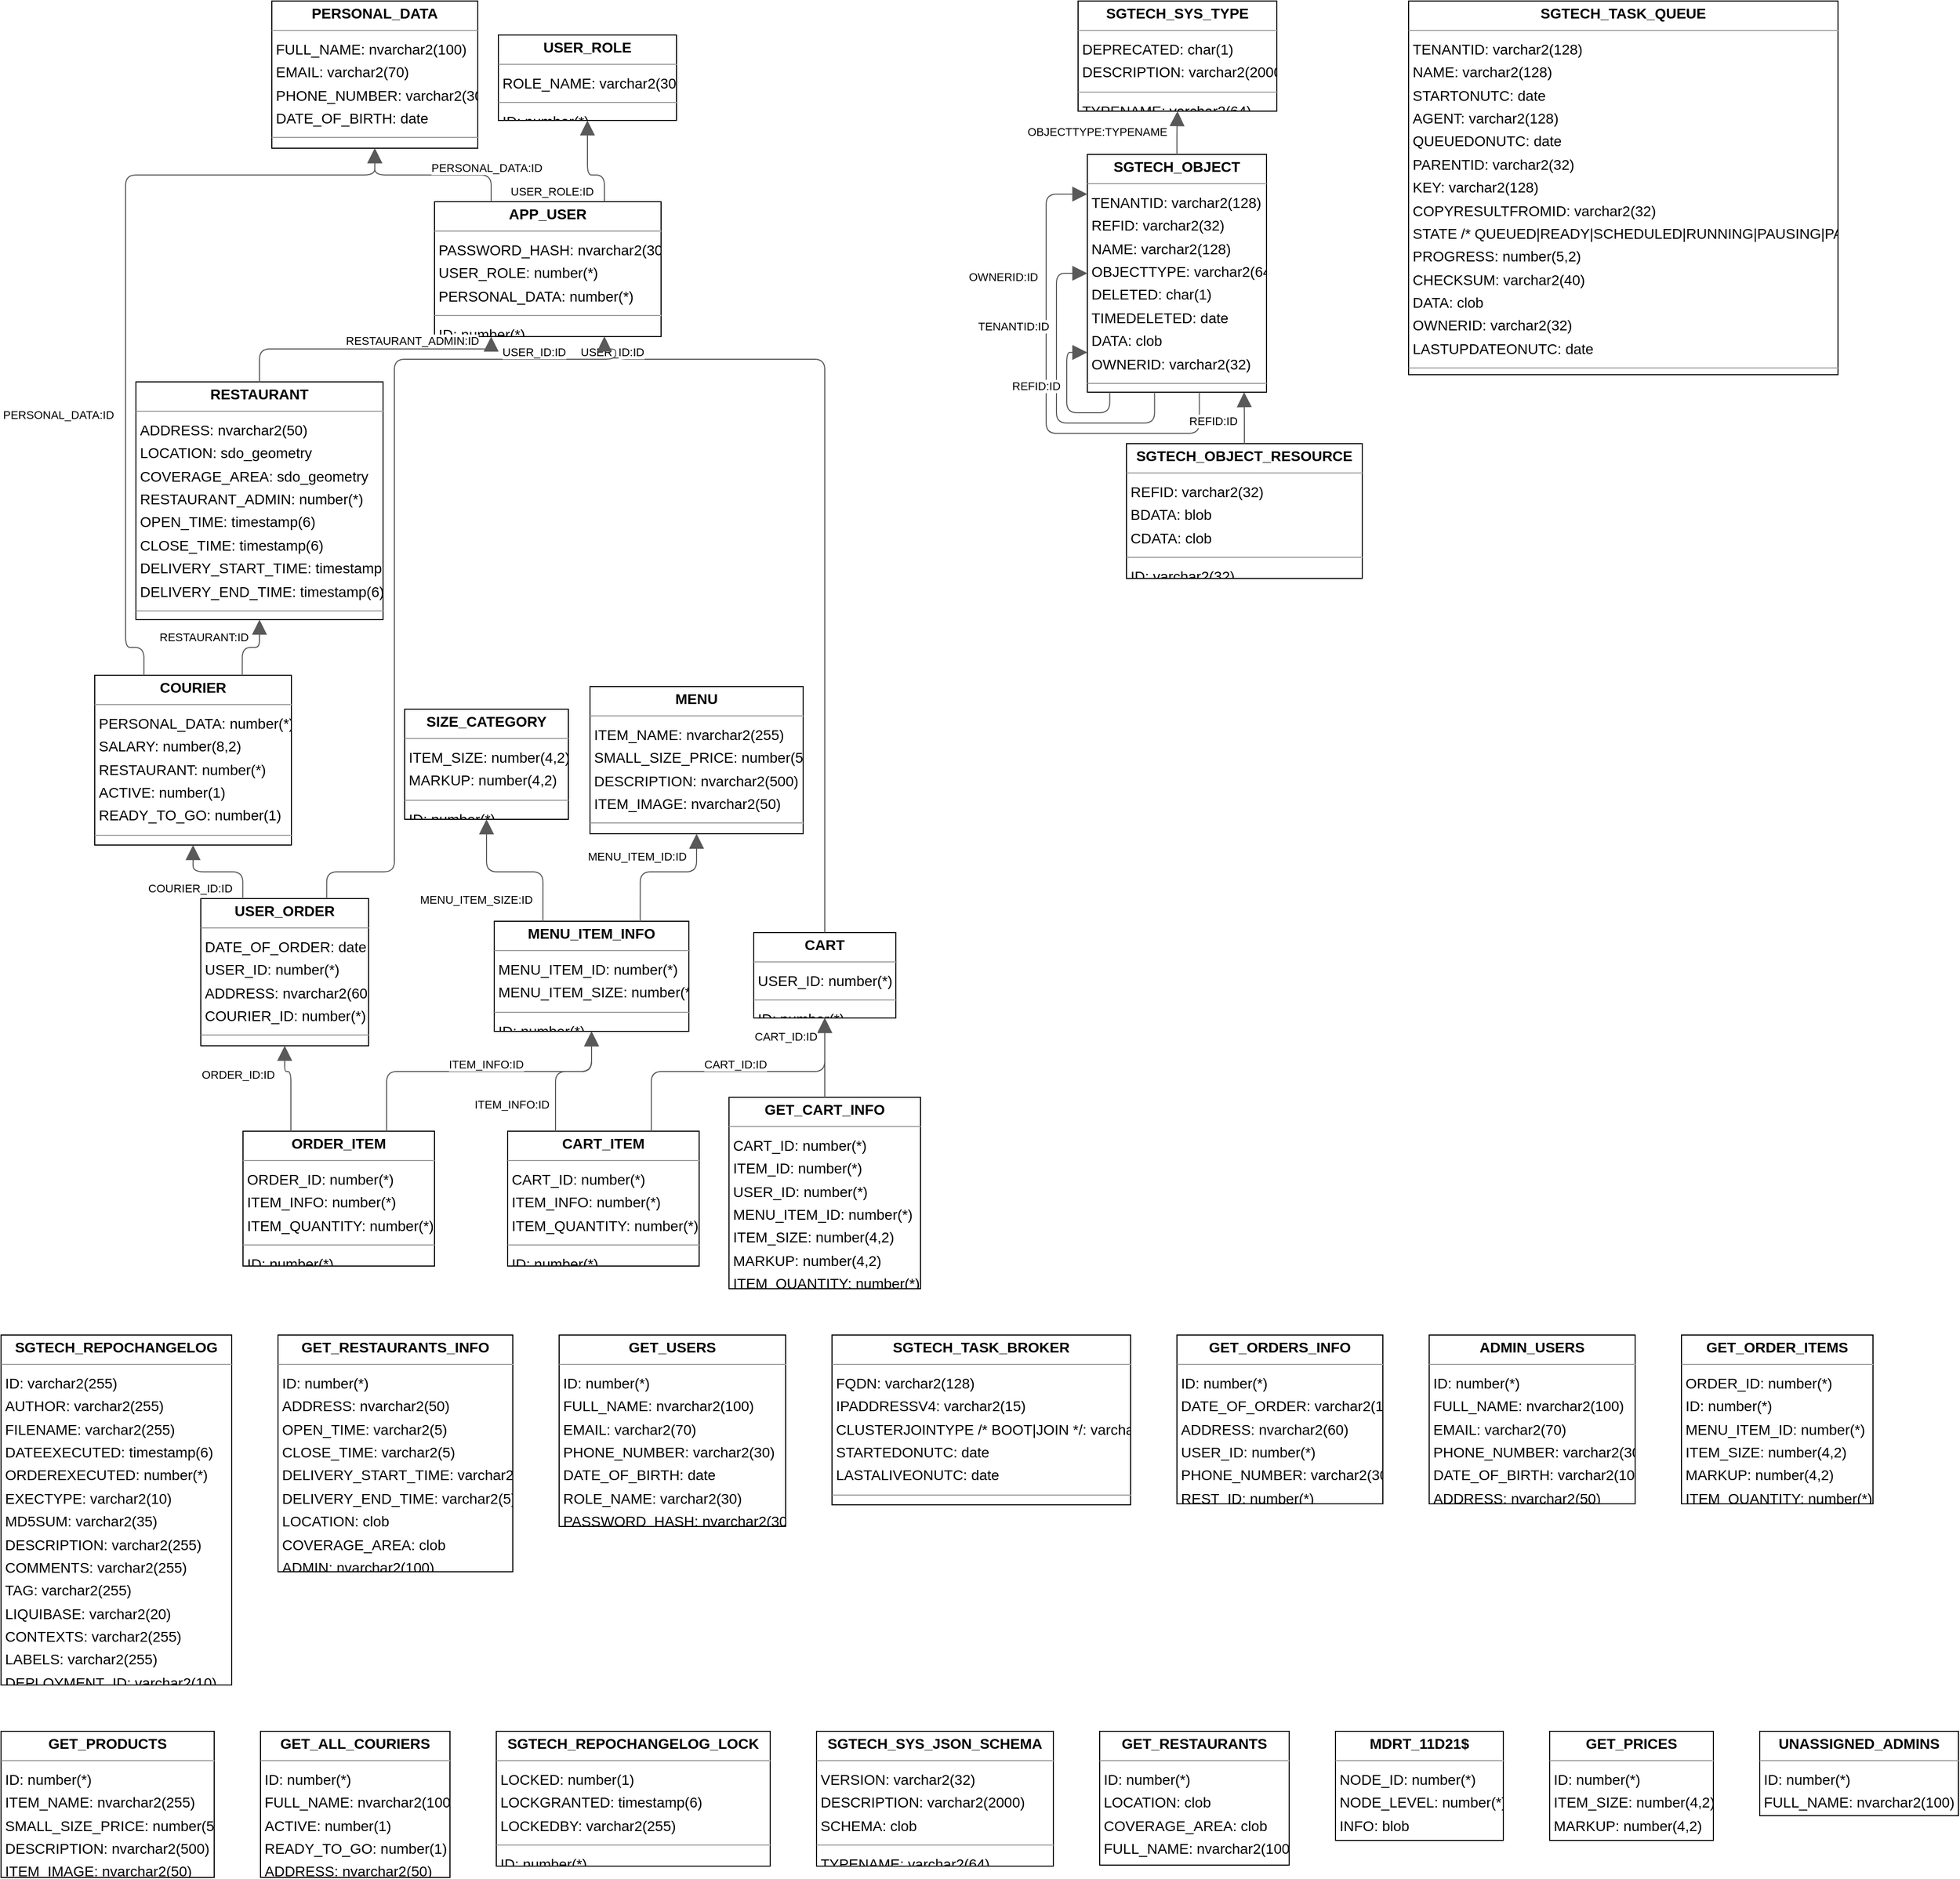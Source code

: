 <mxGraphModel dx="0" dy="0" grid="1" gridSize="10" guides="1" tooltips="1" connect="1" arrows="1" fold="1" page="0" pageScale="1" background="none" math="0" shadow="0">
  <root>
    <mxCell id="0" />
    <mxCell id="1" parent="0" />
    <mxCell id="node24" parent="1" vertex="1" value="&lt;p style=&quot;margin:0px;margin-top:4px;text-align:center;&quot;&gt;&lt;b&gt;ADMIN_USERS&lt;/b&gt;&lt;/p&gt;&lt;hr size=&quot;1&quot;/&gt;&lt;p style=&quot;margin:0 0 0 4px;line-height:1.6;&quot;&gt; ID: number(*)&lt;br/&gt; FULL_NAME: nvarchar2(100)&lt;br/&gt; EMAIL: varchar2(70)&lt;br/&gt; PHONE_NUMBER: varchar2(30)&lt;br/&gt; DATE_OF_BIRTH: varchar2(10)&lt;br/&gt; ADDRESS: nvarchar2(50)&lt;/p&gt;" style="verticalAlign=top;align=left;overflow=fill;fontSize=14;fontFamily=Helvetica;html=1;rounded=0;shadow=0;comic=0;labelBackgroundColor=none;strokeWidth=1;">
      <mxGeometry x="1178" y="1114" width="200" height="164" as="geometry" />
    </mxCell>
    <mxCell id="node17" parent="1" vertex="1" value="&lt;p style=&quot;margin:0px;margin-top:4px;text-align:center;&quot;&gt;&lt;b&gt;APP_USER&lt;/b&gt;&lt;/p&gt;&lt;hr size=&quot;1&quot;/&gt;&lt;p style=&quot;margin:0 0 0 4px;line-height:1.6;&quot;&gt; PASSWORD_HASH: nvarchar2(300)&lt;br/&gt; USER_ROLE: number(*)&lt;br/&gt; PERSONAL_DATA: number(*)&lt;/p&gt;&lt;hr size=&quot;1&quot;/&gt;&lt;p style=&quot;margin:0 0 0 4px;line-height:1.6;&quot;&gt; ID: number(*)&lt;/p&gt;" style="verticalAlign=top;align=left;overflow=fill;fontSize=14;fontFamily=Helvetica;html=1;rounded=0;shadow=0;comic=0;labelBackgroundColor=none;strokeWidth=1;">
      <mxGeometry x="212" y="13" width="220" height="131" as="geometry" />
    </mxCell>
    <mxCell id="node27" parent="1" vertex="1" value="&lt;p style=&quot;margin:0px;margin-top:4px;text-align:center;&quot;&gt;&lt;b&gt;CART&lt;/b&gt;&lt;/p&gt;&lt;hr size=&quot;1&quot;/&gt;&lt;p style=&quot;margin:0 0 0 4px;line-height:1.6;&quot;&gt; USER_ID: number(*)&lt;/p&gt;&lt;hr size=&quot;1&quot;/&gt;&lt;p style=&quot;margin:0 0 0 4px;line-height:1.6;&quot;&gt; ID: number(*)&lt;/p&gt;" style="verticalAlign=top;align=left;overflow=fill;fontSize=14;fontFamily=Helvetica;html=1;rounded=0;shadow=0;comic=0;labelBackgroundColor=none;strokeWidth=1;">
      <mxGeometry x="522" y="723" width="138" height="83" as="geometry" />
    </mxCell>
    <mxCell id="node20" parent="1" vertex="1" value="&lt;p style=&quot;margin:0px;margin-top:4px;text-align:center;&quot;&gt;&lt;b&gt;CART_ITEM&lt;/b&gt;&lt;/p&gt;&lt;hr size=&quot;1&quot;/&gt;&lt;p style=&quot;margin:0 0 0 4px;line-height:1.6;&quot;&gt; CART_ID: number(*)&lt;br/&gt; ITEM_INFO: number(*)&lt;br/&gt; ITEM_QUANTITY: number(*)&lt;/p&gt;&lt;hr size=&quot;1&quot;/&gt;&lt;p style=&quot;margin:0 0 0 4px;line-height:1.6;&quot;&gt; ID: number(*)&lt;/p&gt;" style="verticalAlign=top;align=left;overflow=fill;fontSize=14;fontFamily=Helvetica;html=1;rounded=0;shadow=0;comic=0;labelBackgroundColor=none;strokeWidth=1;">
      <mxGeometry x="283" y="916" width="186" height="131" as="geometry" />
    </mxCell>
    <mxCell id="node18" parent="1" vertex="1" value="&lt;p style=&quot;margin:0px;margin-top:4px;text-align:center;&quot;&gt;&lt;b&gt;COURIER&lt;/b&gt;&lt;/p&gt;&lt;hr size=&quot;1&quot;/&gt;&lt;p style=&quot;margin:0 0 0 4px;line-height:1.6;&quot;&gt; PERSONAL_DATA: number(*)&lt;br/&gt; SALARY: number(8,2)&lt;br/&gt; RESTAURANT: number(*)&lt;br/&gt; ACTIVE: number(1)&lt;br/&gt; READY_TO_GO: number(1)&lt;/p&gt;&lt;hr size=&quot;1&quot;/&gt;&lt;p style=&quot;margin:0 0 0 4px;line-height:1.6;&quot;&gt; ID: number(*)&lt;/p&gt;" style="verticalAlign=top;align=left;overflow=fill;fontSize=14;fontFamily=Helvetica;html=1;rounded=0;shadow=0;comic=0;labelBackgroundColor=none;strokeWidth=1;">
      <mxGeometry x="-118" y="473" width="191" height="165" as="geometry" />
    </mxCell>
    <mxCell id="node19" parent="1" vertex="1" value="&lt;p style=&quot;margin:0px;margin-top:4px;text-align:center;&quot;&gt;&lt;b&gt;GET_ALL_COURIERS&lt;/b&gt;&lt;/p&gt;&lt;hr size=&quot;1&quot;/&gt;&lt;p style=&quot;margin:0 0 0 4px;line-height:1.6;&quot;&gt; ID: number(*)&lt;br/&gt; FULL_NAME: nvarchar2(100)&lt;br/&gt; ACTIVE: number(1)&lt;br/&gt; READY_TO_GO: number(1)&lt;br/&gt; ADDRESS: nvarchar2(50)&lt;/p&gt;" style="verticalAlign=top;align=left;overflow=fill;fontSize=14;fontFamily=Helvetica;html=1;rounded=0;shadow=0;comic=0;labelBackgroundColor=none;strokeWidth=1;">
      <mxGeometry x="43" y="1499" width="184" height="142" as="geometry" />
    </mxCell>
    <mxCell id="node25" parent="1" vertex="1" value="&lt;p style=&quot;margin:0px;margin-top:4px;text-align:center;&quot;&gt;&lt;b&gt;GET_CART_INFO&lt;/b&gt;&lt;/p&gt;&lt;hr size=&quot;1&quot;/&gt;&lt;p style=&quot;margin:0 0 0 4px;line-height:1.6;&quot;&gt; CART_ID: number(*)&lt;br/&gt; ITEM_ID: number(*)&lt;br/&gt; USER_ID: number(*)&lt;br/&gt; MENU_ITEM_ID: number(*)&lt;br/&gt; ITEM_SIZE: number(4,2)&lt;br/&gt; MARKUP: number(4,2)&lt;br/&gt; ITEM_QUANTITY: number(*)&lt;/p&gt;" style="verticalAlign=top;align=left;overflow=fill;fontSize=14;fontFamily=Helvetica;html=1;rounded=0;shadow=0;comic=0;labelBackgroundColor=none;strokeWidth=1;">
      <mxGeometry x="498" y="883" width="186" height="186" as="geometry" />
    </mxCell>
    <mxCell id="node4" parent="1" vertex="1" value="&lt;p style=&quot;margin:0px;margin-top:4px;text-align:center;&quot;&gt;&lt;b&gt;GET_ORDERS_INFO&lt;/b&gt;&lt;/p&gt;&lt;hr size=&quot;1&quot;/&gt;&lt;p style=&quot;margin:0 0 0 4px;line-height:1.6;&quot;&gt; ID: number(*)&lt;br/&gt; DATE_OF_ORDER: varchar2(16)&lt;br/&gt; ADDRESS: nvarchar2(60)&lt;br/&gt; USER_ID: number(*)&lt;br/&gt; PHONE_NUMBER: varchar2(30)&lt;br/&gt; REST_ID: number(*)&lt;/p&gt;" style="verticalAlign=top;align=left;overflow=fill;fontSize=14;fontFamily=Helvetica;html=1;rounded=0;shadow=0;comic=0;labelBackgroundColor=none;strokeWidth=1;">
      <mxGeometry x="933" y="1114" width="200" height="164" as="geometry" />
    </mxCell>
    <mxCell id="node29" parent="1" vertex="1" value="&lt;p style=&quot;margin:0px;margin-top:4px;text-align:center;&quot;&gt;&lt;b&gt;GET_ORDER_ITEMS&lt;/b&gt;&lt;/p&gt;&lt;hr size=&quot;1&quot;/&gt;&lt;p style=&quot;margin:0 0 0 4px;line-height:1.6;&quot;&gt; ORDER_ID: number(*)&lt;br/&gt; ID: number(*)&lt;br/&gt; MENU_ITEM_ID: number(*)&lt;br/&gt; ITEM_SIZE: number(4,2)&lt;br/&gt; MARKUP: number(4,2)&lt;br/&gt; ITEM_QUANTITY: number(*)&lt;/p&gt;" style="verticalAlign=top;align=left;overflow=fill;fontSize=14;fontFamily=Helvetica;html=1;rounded=0;shadow=0;comic=0;labelBackgroundColor=none;strokeWidth=1;">
      <mxGeometry x="1423" y="1114" width="186" height="164" as="geometry" />
    </mxCell>
    <mxCell id="node3" parent="1" vertex="1" value="&lt;p style=&quot;margin:0px;margin-top:4px;text-align:center;&quot;&gt;&lt;b&gt;GET_PRICES&lt;/b&gt;&lt;/p&gt;&lt;hr size=&quot;1&quot;/&gt;&lt;p style=&quot;margin:0 0 0 4px;line-height:1.6;&quot;&gt; ID: number(*)&lt;br/&gt; ITEM_SIZE: number(4,2)&lt;br/&gt; MARKUP: number(4,2)&lt;/p&gt;" style="verticalAlign=top;align=left;overflow=fill;fontSize=14;fontFamily=Helvetica;html=1;rounded=0;shadow=0;comic=0;labelBackgroundColor=none;strokeWidth=1;">
      <mxGeometry x="1295" y="1499" width="159" height="106" as="geometry" />
    </mxCell>
    <mxCell id="node16" parent="1" vertex="1" value="&lt;p style=&quot;margin:0px;margin-top:4px;text-align:center;&quot;&gt;&lt;b&gt;GET_PRODUCTS&lt;/b&gt;&lt;/p&gt;&lt;hr size=&quot;1&quot;/&gt;&lt;p style=&quot;margin:0 0 0 4px;line-height:1.6;&quot;&gt; ID: number(*)&lt;br/&gt; ITEM_NAME: nvarchar2(255)&lt;br/&gt; SMALL_SIZE_PRICE: number(5,2)&lt;br/&gt; DESCRIPTION: nvarchar2(500)&lt;br/&gt; ITEM_IMAGE: nvarchar2(50)&lt;/p&gt;" style="verticalAlign=top;align=left;overflow=fill;fontSize=14;fontFamily=Helvetica;html=1;rounded=0;shadow=0;comic=0;labelBackgroundColor=none;strokeWidth=1;">
      <mxGeometry x="-209" y="1499" width="207" height="142" as="geometry" />
    </mxCell>
    <mxCell id="node21" parent="1" vertex="1" value="&lt;p style=&quot;margin:0px;margin-top:4px;text-align:center;&quot;&gt;&lt;b&gt;GET_RESTAURANTS&lt;/b&gt;&lt;/p&gt;&lt;hr size=&quot;1&quot;/&gt;&lt;p style=&quot;margin:0 0 0 4px;line-height:1.6;&quot;&gt; ID: number(*)&lt;br/&gt; LOCATION: clob&lt;br/&gt; COVERAGE_AREA: clob&lt;br/&gt; FULL_NAME: nvarchar2(100)&lt;/p&gt;" style="verticalAlign=top;align=left;overflow=fill;fontSize=14;fontFamily=Helvetica;html=1;rounded=0;shadow=0;comic=0;labelBackgroundColor=none;strokeWidth=1;">
      <mxGeometry x="858" y="1499" width="184" height="130" as="geometry" />
    </mxCell>
    <mxCell id="node28" parent="1" vertex="1" value="&lt;p style=&quot;margin:0px;margin-top:4px;text-align:center;&quot;&gt;&lt;b&gt;GET_RESTAURANTS_INFO&lt;/b&gt;&lt;/p&gt;&lt;hr size=&quot;1&quot;/&gt;&lt;p style=&quot;margin:0 0 0 4px;line-height:1.6;&quot;&gt; ID: number(*)&lt;br/&gt; ADDRESS: nvarchar2(50)&lt;br/&gt; OPEN_TIME: varchar2(5)&lt;br/&gt; CLOSE_TIME: varchar2(5)&lt;br/&gt; DELIVERY_START_TIME: varchar2(5)&lt;br/&gt; DELIVERY_END_TIME: varchar2(5)&lt;br/&gt; LOCATION: clob&lt;br/&gt; COVERAGE_AREA: clob&lt;br/&gt; ADMIN: nvarchar2(100)&lt;/p&gt;" style="verticalAlign=top;align=left;overflow=fill;fontSize=14;fontFamily=Helvetica;html=1;rounded=0;shadow=0;comic=0;labelBackgroundColor=none;strokeWidth=1;">
      <mxGeometry x="60" y="1114" width="228" height="230" as="geometry" />
    </mxCell>
    <mxCell id="node30" parent="1" vertex="1" value="&lt;p style=&quot;margin:0px;margin-top:4px;text-align:center;&quot;&gt;&lt;b&gt;GET_USERS&lt;/b&gt;&lt;/p&gt;&lt;hr size=&quot;1&quot;/&gt;&lt;p style=&quot;margin:0 0 0 4px;line-height:1.6;&quot;&gt; ID: number(*)&lt;br/&gt; FULL_NAME: nvarchar2(100)&lt;br/&gt; EMAIL: varchar2(70)&lt;br/&gt; PHONE_NUMBER: varchar2(30)&lt;br/&gt; DATE_OF_BIRTH: date&lt;br/&gt; ROLE_NAME: varchar2(30)&lt;br/&gt; PASSWORD_HASH: nvarchar2(300)&lt;/p&gt;" style="verticalAlign=top;align=left;overflow=fill;fontSize=14;fontFamily=Helvetica;html=1;rounded=0;shadow=0;comic=0;labelBackgroundColor=none;strokeWidth=1;">
      <mxGeometry x="333" y="1114" width="220" height="186" as="geometry" />
    </mxCell>
    <mxCell id="node15" parent="1" vertex="1" value="&lt;p style=&quot;margin:0px;margin-top:4px;text-align:center;&quot;&gt;&lt;b&gt;MDRT_11D21$&lt;/b&gt;&lt;/p&gt;&lt;hr size=&quot;1&quot;/&gt;&lt;p style=&quot;margin:0 0 0 4px;line-height:1.6;&quot;&gt; NODE_ID: number(*)&lt;br/&gt; NODE_LEVEL: number(*)&lt;br/&gt; INFO: blob&lt;/p&gt;" style="verticalAlign=top;align=left;overflow=fill;fontSize=14;fontFamily=Helvetica;html=1;rounded=0;shadow=0;comic=0;labelBackgroundColor=none;strokeWidth=1;">
      <mxGeometry x="1087" y="1499" width="163" height="106" as="geometry" />
    </mxCell>
    <mxCell id="node26" parent="1" vertex="1" value="&lt;p style=&quot;margin:0px;margin-top:4px;text-align:center;&quot;&gt;&lt;b&gt;MENU&lt;/b&gt;&lt;/p&gt;&lt;hr size=&quot;1&quot;/&gt;&lt;p style=&quot;margin:0 0 0 4px;line-height:1.6;&quot;&gt; ITEM_NAME: nvarchar2(255)&lt;br/&gt; SMALL_SIZE_PRICE: number(5,2)&lt;br/&gt; DESCRIPTION: nvarchar2(500)&lt;br/&gt; ITEM_IMAGE: nvarchar2(50)&lt;/p&gt;&lt;hr size=&quot;1&quot;/&gt;&lt;p style=&quot;margin:0 0 0 4px;line-height:1.6;&quot;&gt; ID: number(*)&lt;/p&gt;" style="verticalAlign=top;align=left;overflow=fill;fontSize=14;fontFamily=Helvetica;html=1;rounded=0;shadow=0;comic=0;labelBackgroundColor=none;strokeWidth=1;">
      <mxGeometry x="363" y="484" width="207" height="143" as="geometry" />
    </mxCell>
    <mxCell id="node23" parent="1" vertex="1" value="&lt;p style=&quot;margin:0px;margin-top:4px;text-align:center;&quot;&gt;&lt;b&gt;MENU_ITEM_INFO&lt;/b&gt;&lt;/p&gt;&lt;hr size=&quot;1&quot;/&gt;&lt;p style=&quot;margin:0 0 0 4px;line-height:1.6;&quot;&gt; MENU_ITEM_ID: number(*)&lt;br/&gt; MENU_ITEM_SIZE: number(*)&lt;/p&gt;&lt;hr size=&quot;1&quot;/&gt;&lt;p style=&quot;margin:0 0 0 4px;line-height:1.6;&quot;&gt; ID: number(*)&lt;/p&gt;" style="verticalAlign=top;align=left;overflow=fill;fontSize=14;fontFamily=Helvetica;html=1;rounded=0;shadow=0;comic=0;labelBackgroundColor=none;strokeWidth=1;">
      <mxGeometry x="270" y="712" width="189" height="107" as="geometry" />
    </mxCell>
    <mxCell id="node10" parent="1" vertex="1" value="&lt;p style=&quot;margin:0px;margin-top:4px;text-align:center;&quot;&gt;&lt;b&gt;ORDER_ITEM&lt;/b&gt;&lt;/p&gt;&lt;hr size=&quot;1&quot;/&gt;&lt;p style=&quot;margin:0 0 0 4px;line-height:1.6;&quot;&gt; ORDER_ID: number(*)&lt;br/&gt; ITEM_INFO: number(*)&lt;br/&gt; ITEM_QUANTITY: number(*)&lt;/p&gt;&lt;hr size=&quot;1&quot;/&gt;&lt;p style=&quot;margin:0 0 0 4px;line-height:1.6;&quot;&gt; ID: number(*)&lt;/p&gt;" style="verticalAlign=top;align=left;overflow=fill;fontSize=14;fontFamily=Helvetica;html=1;rounded=0;shadow=0;comic=0;labelBackgroundColor=none;strokeWidth=1;">
      <mxGeometry x="26" y="916" width="186" height="131" as="geometry" />
    </mxCell>
    <mxCell id="node2" parent="1" vertex="1" value="&lt;p style=&quot;margin:0px;margin-top:4px;text-align:center;&quot;&gt;&lt;b&gt;PERSONAL_DATA&lt;/b&gt;&lt;/p&gt;&lt;hr size=&quot;1&quot;/&gt;&lt;p style=&quot;margin:0 0 0 4px;line-height:1.6;&quot;&gt; FULL_NAME: nvarchar2(100)&lt;br/&gt; EMAIL: varchar2(70)&lt;br/&gt; PHONE_NUMBER: varchar2(30)&lt;br/&gt; DATE_OF_BIRTH: date&lt;/p&gt;&lt;hr size=&quot;1&quot;/&gt;&lt;p style=&quot;margin:0 0 0 4px;line-height:1.6;&quot;&gt; ID: number(*)&lt;/p&gt;" style="verticalAlign=top;align=left;overflow=fill;fontSize=14;fontFamily=Helvetica;html=1;rounded=0;shadow=0;comic=0;labelBackgroundColor=none;strokeWidth=1;">
      <mxGeometry x="54" y="-182" width="200" height="143" as="geometry" />
    </mxCell>
    <mxCell id="node9" parent="1" vertex="1" value="&lt;p style=&quot;margin:0px;margin-top:4px;text-align:center;&quot;&gt;&lt;b&gt;RESTAURANT&lt;/b&gt;&lt;/p&gt;&lt;hr size=&quot;1&quot;/&gt;&lt;p style=&quot;margin:0 0 0 4px;line-height:1.6;&quot;&gt; ADDRESS: nvarchar2(50)&lt;br/&gt; LOCATION: sdo_geometry&lt;br/&gt; COVERAGE_AREA: sdo_geometry&lt;br/&gt; RESTAURANT_ADMIN: number(*)&lt;br/&gt; OPEN_TIME: timestamp(6)&lt;br/&gt; CLOSE_TIME: timestamp(6)&lt;br/&gt; DELIVERY_START_TIME: timestamp(6)&lt;br/&gt; DELIVERY_END_TIME: timestamp(6)&lt;/p&gt;&lt;hr size=&quot;1&quot;/&gt;&lt;p style=&quot;margin:0 0 0 4px;line-height:1.6;&quot;&gt; ID: number(*)&lt;/p&gt;" style="verticalAlign=top;align=left;overflow=fill;fontSize=14;fontFamily=Helvetica;html=1;rounded=0;shadow=0;comic=0;labelBackgroundColor=none;strokeWidth=1;">
      <mxGeometry x="-78" y="188" width="240" height="231" as="geometry" />
    </mxCell>
    <mxCell id="node12" parent="1" vertex="1" value="&lt;p style=&quot;margin:0px;margin-top:4px;text-align:center;&quot;&gt;&lt;b&gt;SGTECH_OBJECT&lt;/b&gt;&lt;/p&gt;&lt;hr size=&quot;1&quot;/&gt;&lt;p style=&quot;margin:0 0 0 4px;line-height:1.6;&quot;&gt; TENANTID: varchar2(128)&lt;br/&gt; REFID: varchar2(32)&lt;br/&gt; NAME: varchar2(128)&lt;br/&gt; OBJECTTYPE: varchar2(64)&lt;br/&gt; DELETED: char(1)&lt;br/&gt; TIMEDELETED: date&lt;br/&gt; DATA: clob&lt;br/&gt; OWNERID: varchar2(32)&lt;/p&gt;&lt;hr size=&quot;1&quot;/&gt;&lt;p style=&quot;margin:0 0 0 4px;line-height:1.6;&quot;&gt; ID: varchar2(32)&lt;/p&gt;" style="verticalAlign=top;align=left;overflow=fill;fontSize=14;fontFamily=Helvetica;html=1;rounded=0;shadow=0;comic=0;labelBackgroundColor=none;strokeWidth=1;">
      <mxGeometry x="846" y="-33" width="174" height="231" as="geometry" />
    </mxCell>
    <mxCell id="node13" parent="1" vertex="1" value="&lt;p style=&quot;margin:0px;margin-top:4px;text-align:center;&quot;&gt;&lt;b&gt;SGTECH_OBJECT_RESOURCE&lt;/b&gt;&lt;/p&gt;&lt;hr size=&quot;1&quot;/&gt;&lt;p style=&quot;margin:0 0 0 4px;line-height:1.6;&quot;&gt; REFID: varchar2(32)&lt;br/&gt; BDATA: blob&lt;br/&gt; CDATA: clob&lt;/p&gt;&lt;hr size=&quot;1&quot;/&gt;&lt;p style=&quot;margin:0 0 0 4px;line-height:1.6;&quot;&gt; ID: varchar2(32)&lt;/p&gt;" style="verticalAlign=top;align=left;overflow=fill;fontSize=14;fontFamily=Helvetica;html=1;rounded=0;shadow=0;comic=0;labelBackgroundColor=none;strokeWidth=1;">
      <mxGeometry x="884" y="248" width="229" height="131" as="geometry" />
    </mxCell>
    <mxCell id="node1" parent="1" vertex="1" value="&lt;p style=&quot;margin:0px;margin-top:4px;text-align:center;&quot;&gt;&lt;b&gt;SGTECH_REPOCHANGELOG&lt;/b&gt;&lt;/p&gt;&lt;hr size=&quot;1&quot;/&gt;&lt;p style=&quot;margin:0 0 0 4px;line-height:1.6;&quot;&gt; ID: varchar2(255)&lt;br/&gt; AUTHOR: varchar2(255)&lt;br/&gt; FILENAME: varchar2(255)&lt;br/&gt; DATEEXECUTED: timestamp(6)&lt;br/&gt; ORDEREXECUTED: number(*)&lt;br/&gt; EXECTYPE: varchar2(10)&lt;br/&gt; MD5SUM: varchar2(35)&lt;br/&gt; DESCRIPTION: varchar2(255)&lt;br/&gt; COMMENTS: varchar2(255)&lt;br/&gt; TAG: varchar2(255)&lt;br/&gt; LIQUIBASE: varchar2(20)&lt;br/&gt; CONTEXTS: varchar2(255)&lt;br/&gt; LABELS: varchar2(255)&lt;br/&gt; DEPLOYMENT_ID: varchar2(10)&lt;/p&gt;" style="verticalAlign=top;align=left;overflow=fill;fontSize=14;fontFamily=Helvetica;html=1;rounded=0;shadow=0;comic=0;labelBackgroundColor=none;strokeWidth=1;">
      <mxGeometry x="-209" y="1114" width="224" height="340" as="geometry" />
    </mxCell>
    <mxCell id="node7" parent="1" vertex="1" value="&lt;p style=&quot;margin:0px;margin-top:4px;text-align:center;&quot;&gt;&lt;b&gt;SGTECH_REPOCHANGELOG_LOCK&lt;/b&gt;&lt;/p&gt;&lt;hr size=&quot;1&quot;/&gt;&lt;p style=&quot;margin:0 0 0 4px;line-height:1.6;&quot;&gt; LOCKED: number(1)&lt;br/&gt; LOCKGRANTED: timestamp(6)&lt;br/&gt; LOCKEDBY: varchar2(255)&lt;/p&gt;&lt;hr size=&quot;1&quot;/&gt;&lt;p style=&quot;margin:0 0 0 4px;line-height:1.6;&quot;&gt; ID: number(*)&lt;/p&gt;" style="verticalAlign=top;align=left;overflow=fill;fontSize=14;fontFamily=Helvetica;html=1;rounded=0;shadow=0;comic=0;labelBackgroundColor=none;strokeWidth=1;">
      <mxGeometry x="272" y="1499" width="266" height="131" as="geometry" />
    </mxCell>
    <mxCell id="node0" parent="1" vertex="1" value="&lt;p style=&quot;margin:0px;margin-top:4px;text-align:center;&quot;&gt;&lt;b&gt;SGTECH_SYS_JSON_SCHEMA&lt;/b&gt;&lt;/p&gt;&lt;hr size=&quot;1&quot;/&gt;&lt;p style=&quot;margin:0 0 0 4px;line-height:1.6;&quot;&gt; VERSION: varchar2(32)&lt;br/&gt; DESCRIPTION: varchar2(2000)&lt;br/&gt; SCHEMA: clob&lt;/p&gt;&lt;hr size=&quot;1&quot;/&gt;&lt;p style=&quot;margin:0 0 0 4px;line-height:1.6;&quot;&gt; TYPENAME: varchar2(64)&lt;/p&gt;" style="verticalAlign=top;align=left;overflow=fill;fontSize=14;fontFamily=Helvetica;html=1;rounded=0;shadow=0;comic=0;labelBackgroundColor=none;strokeWidth=1;">
      <mxGeometry x="583" y="1499" width="230" height="131" as="geometry" />
    </mxCell>
    <mxCell id="node5" parent="1" vertex="1" value="&lt;p style=&quot;margin:0px;margin-top:4px;text-align:center;&quot;&gt;&lt;b&gt;SGTECH_SYS_TYPE&lt;/b&gt;&lt;/p&gt;&lt;hr size=&quot;1&quot;/&gt;&lt;p style=&quot;margin:0 0 0 4px;line-height:1.6;&quot;&gt; DEPRECATED: char(1)&lt;br/&gt; DESCRIPTION: varchar2(2000)&lt;/p&gt;&lt;hr size=&quot;1&quot;/&gt;&lt;p style=&quot;margin:0 0 0 4px;line-height:1.6;&quot;&gt; TYPENAME: varchar2(64)&lt;/p&gt;" style="verticalAlign=top;align=left;overflow=fill;fontSize=14;fontFamily=Helvetica;html=1;rounded=0;shadow=0;comic=0;labelBackgroundColor=none;strokeWidth=1;">
      <mxGeometry x="837" y="-182" width="193" height="107" as="geometry" />
    </mxCell>
    <mxCell id="node22" parent="1" vertex="1" value="&lt;p style=&quot;margin:0px;margin-top:4px;text-align:center;&quot;&gt;&lt;b&gt;SGTECH_TASK_BROKER&lt;/b&gt;&lt;/p&gt;&lt;hr size=&quot;1&quot;/&gt;&lt;p style=&quot;margin:0 0 0 4px;line-height:1.6;&quot;&gt; FQDN: varchar2(128)&lt;br/&gt; IPADDRESSV4: varchar2(15)&lt;br/&gt; CLUSTERJOINTYPE  /* BOOT|JOIN */: varchar2(20)&lt;br/&gt; STARTEDONUTC: date&lt;br/&gt; LASTALIVEONUTC: date&lt;/p&gt;&lt;hr size=&quot;1&quot;/&gt;&lt;p style=&quot;margin:0 0 0 4px;line-height:1.6;&quot;&gt; ID: varchar2(128)&lt;/p&gt;" style="verticalAlign=top;align=left;overflow=fill;fontSize=14;fontFamily=Helvetica;html=1;rounded=0;shadow=0;comic=0;labelBackgroundColor=none;strokeWidth=1;">
      <mxGeometry x="598" y="1114" width="290" height="165" as="geometry" />
    </mxCell>
    <mxCell id="node6" parent="1" vertex="1" value="&lt;p style=&quot;margin:0px;margin-top:4px;text-align:center;&quot;&gt;&lt;b&gt;SGTECH_TASK_QUEUE&lt;/b&gt;&lt;/p&gt;&lt;hr size=&quot;1&quot;/&gt;&lt;p style=&quot;margin:0 0 0 4px;line-height:1.6;&quot;&gt; TENANTID: varchar2(128)&lt;br/&gt; NAME: varchar2(128)&lt;br/&gt; STARTONUTC: date&lt;br/&gt; AGENT: varchar2(128)&lt;br/&gt; QUEUEDONUTC: date&lt;br/&gt; PARENTID: varchar2(32)&lt;br/&gt; KEY: varchar2(128)&lt;br/&gt; COPYRESULTFROMID: varchar2(32)&lt;br/&gt; STATE  /* QUEUED|READY|SCHEDULED|RUNNING|PAUSING|PAUSED|ABORTING|ABORTE... */: varchar2(32)&lt;br/&gt; PROGRESS: number(5,2)&lt;br/&gt; CHECKSUM: varchar2(40)&lt;br/&gt; DATA: clob&lt;br/&gt; OWNERID: varchar2(32)&lt;br/&gt; LASTUPDATEONUTC: date&lt;/p&gt;&lt;hr size=&quot;1&quot;/&gt;&lt;p style=&quot;margin:0 0 0 4px;line-height:1.6;&quot;&gt; ID: varchar2(32)&lt;/p&gt;" style="verticalAlign=top;align=left;overflow=fill;fontSize=14;fontFamily=Helvetica;html=1;rounded=0;shadow=0;comic=0;labelBackgroundColor=none;strokeWidth=1;">
      <mxGeometry x="1158" y="-182" width="417" height="363" as="geometry" />
    </mxCell>
    <mxCell id="node31" parent="1" vertex="1" value="&lt;p style=&quot;margin:0px;margin-top:4px;text-align:center;&quot;&gt;&lt;b&gt;SIZE_CATEGORY&lt;/b&gt;&lt;/p&gt;&lt;hr size=&quot;1&quot;/&gt;&lt;p style=&quot;margin:0 0 0 4px;line-height:1.6;&quot;&gt; ITEM_SIZE: number(4,2)&lt;br/&gt; MARKUP: number(4,2)&lt;/p&gt;&lt;hr size=&quot;1&quot;/&gt;&lt;p style=&quot;margin:0 0 0 4px;line-height:1.6;&quot;&gt; ID: number(*)&lt;/p&gt;" style="verticalAlign=top;align=left;overflow=fill;fontSize=14;fontFamily=Helvetica;html=1;rounded=0;shadow=0;comic=0;labelBackgroundColor=none;strokeWidth=1;">
      <mxGeometry x="183" y="506" width="159" height="107" as="geometry" />
    </mxCell>
    <mxCell id="node11" parent="1" vertex="1" value="&lt;p style=&quot;margin:0px;margin-top:4px;text-align:center;&quot;&gt;&lt;b&gt;UNASSIGNED_ADMINS&lt;/b&gt;&lt;/p&gt;&lt;hr size=&quot;1&quot;/&gt;&lt;p style=&quot;margin:0 0 0 4px;line-height:1.6;&quot;&gt; ID: number(*)&lt;br/&gt; FULL_NAME: nvarchar2(100)&lt;/p&gt;" style="verticalAlign=top;align=left;overflow=fill;fontSize=14;fontFamily=Helvetica;html=1;rounded=0;shadow=0;comic=0;labelBackgroundColor=none;strokeWidth=1;">
      <mxGeometry x="1499" y="1499" width="193" height="82" as="geometry" />
    </mxCell>
    <mxCell id="node14" parent="1" vertex="1" value="&lt;p style=&quot;margin:0px;margin-top:4px;text-align:center;&quot;&gt;&lt;b&gt;USER_ORDER&lt;/b&gt;&lt;/p&gt;&lt;hr size=&quot;1&quot;/&gt;&lt;p style=&quot;margin:0 0 0 4px;line-height:1.6;&quot;&gt; DATE_OF_ORDER: date&lt;br/&gt; USER_ID: number(*)&lt;br/&gt; ADDRESS: nvarchar2(60)&lt;br/&gt; COURIER_ID: number(*)&lt;/p&gt;&lt;hr size=&quot;1&quot;/&gt;&lt;p style=&quot;margin:0 0 0 4px;line-height:1.6;&quot;&gt; ID: number(*)&lt;/p&gt;" style="verticalAlign=top;align=left;overflow=fill;fontSize=14;fontFamily=Helvetica;html=1;rounded=0;shadow=0;comic=0;labelBackgroundColor=none;strokeWidth=1;">
      <mxGeometry x="-15" y="690" width="163" height="143" as="geometry" />
    </mxCell>
    <mxCell id="node8" parent="1" vertex="1" value="&lt;p style=&quot;margin:0px;margin-top:4px;text-align:center;&quot;&gt;&lt;b&gt;USER_ROLE&lt;/b&gt;&lt;/p&gt;&lt;hr size=&quot;1&quot;/&gt;&lt;p style=&quot;margin:0 0 0 4px;line-height:1.6;&quot;&gt; ROLE_NAME: varchar2(30)&lt;/p&gt;&lt;hr size=&quot;1&quot;/&gt;&lt;p style=&quot;margin:0 0 0 4px;line-height:1.6;&quot;&gt; ID: number(*)&lt;/p&gt;" style="verticalAlign=top;align=left;overflow=fill;fontSize=14;fontFamily=Helvetica;html=1;rounded=0;shadow=0;comic=0;labelBackgroundColor=none;strokeWidth=1;">
      <mxGeometry x="274" y="-149" width="173" height="83" as="geometry" />
    </mxCell>
    <mxCell id="edge0" edge="1" value="" parent="1" source="node17" target="node2" style="html=1;rounded=1;edgeStyle=orthogonalEdgeStyle;dashed=0;startArrow=none;endArrow=block;endSize=12;strokeColor=#595959;exitX=0.250;exitY=0.000;exitDx=0;exitDy=0;entryX=0.500;entryY=1.000;entryDx=0;entryDy=0;">
      <mxGeometry width="50" height="50" relative="1" as="geometry">
        <Array as="points">
          <mxPoint x="267" y="-13" />
          <mxPoint x="154" y="-13" />
        </Array>
      </mxGeometry>
    </mxCell>
    <mxCell id="label2" parent="edge0" vertex="1" connectable="0" value="PERSONAL_DATA:ID" style="edgeLabel;resizable=0;html=1;align=left;verticalAlign=top;strokeColor=default;">
      <mxGeometry x="207" y="-33" as="geometry" />
    </mxCell>
    <mxCell id="edge11" edge="1" value="" parent="1" source="node17" target="node8" style="html=1;rounded=1;edgeStyle=orthogonalEdgeStyle;dashed=0;startArrow=none;endArrow=block;endSize=12;strokeColor=#595959;exitX=0.750;exitY=0.000;exitDx=0;exitDy=0;entryX=0.500;entryY=1.000;entryDx=0;entryDy=0;">
      <mxGeometry width="50" height="50" relative="1" as="geometry">
        <Array as="points">
          <mxPoint x="377" y="-13" />
          <mxPoint x="360" y="-13" />
        </Array>
      </mxGeometry>
    </mxCell>
    <mxCell id="label68" parent="edge11" vertex="1" connectable="0" value="USER_ROLE:ID" style="edgeLabel;resizable=0;html=1;align=left;verticalAlign=top;strokeColor=default;">
      <mxGeometry x="284" y="-10" as="geometry" />
    </mxCell>
    <mxCell id="edge14" edge="1" value="" parent="1" source="node27" target="node17" style="html=1;rounded=1;edgeStyle=orthogonalEdgeStyle;dashed=0;startArrow=none;endArrow=block;endSize=12;strokeColor=#595959;exitX=0.500;exitY=0.000;exitDx=0;exitDy=0;entryX=0.750;entryY=1.000;entryDx=0;entryDy=0;">
      <mxGeometry width="50" height="50" relative="1" as="geometry">
        <Array as="points">
          <mxPoint x="591" y="166" />
          <mxPoint x="388" y="166" />
          <mxPoint x="388" y="156" />
          <mxPoint x="377" y="156" />
        </Array>
      </mxGeometry>
    </mxCell>
    <mxCell id="label86" parent="edge14" vertex="1" connectable="0" value="USER_ID:ID" style="edgeLabel;resizable=0;html=1;align=left;verticalAlign=top;strokeColor=default;">
      <mxGeometry x="352" y="146" as="geometry" />
    </mxCell>
    <mxCell id="edge15" edge="1" value="" parent="1" source="node20" target="node27" style="html=1;rounded=1;edgeStyle=orthogonalEdgeStyle;dashed=0;startArrow=none;endArrow=block;endSize=12;strokeColor=#595959;exitX=0.750;exitY=0.000;exitDx=0;exitDy=0;entryX=0.500;entryY=1.000;entryDx=0;entryDy=0;">
      <mxGeometry width="50" height="50" relative="1" as="geometry">
        <Array as="points">
          <mxPoint x="423" y="858" />
          <mxPoint x="591" y="858" />
        </Array>
      </mxGeometry>
    </mxCell>
    <mxCell id="label92" parent="edge15" vertex="1" connectable="0" value="CART_ID:ID" style="edgeLabel;resizable=0;html=1;align=left;verticalAlign=top;strokeColor=default;">
      <mxGeometry x="472" y="838" as="geometry" />
    </mxCell>
    <mxCell id="edge19" edge="1" value="" parent="1" source="node20" target="node23" style="html=1;rounded=1;edgeStyle=orthogonalEdgeStyle;dashed=0;startArrow=none;endArrow=block;endSize=12;strokeColor=#595959;exitX=0.250;exitY=0.000;exitDx=0;exitDy=0;entryX=0.500;entryY=1.000;entryDx=0;entryDy=0;">
      <mxGeometry width="50" height="50" relative="1" as="geometry">
        <Array as="points">
          <mxPoint x="330" y="858" />
          <mxPoint x="365" y="858" />
        </Array>
      </mxGeometry>
    </mxCell>
    <mxCell id="label116" parent="edge19" vertex="1" connectable="0" value="ITEM_INFO:ID" style="edgeLabel;resizable=0;html=1;align=left;verticalAlign=top;strokeColor=default;">
      <mxGeometry x="249" y="877" as="geometry" />
    </mxCell>
    <mxCell id="edge6" edge="1" value="" parent="1" source="node18" target="node2" style="html=1;rounded=1;edgeStyle=orthogonalEdgeStyle;dashed=0;startArrow=none;endArrow=block;endSize=12;strokeColor=#595959;exitX=0.250;exitY=0.000;exitDx=0;exitDy=0;entryX=0.500;entryY=1.000;entryDx=0;entryDy=0;">
      <mxGeometry width="50" height="50" relative="1" as="geometry">
        <Array as="points">
          <mxPoint x="-71" y="446" />
          <mxPoint x="-88" y="446" />
          <mxPoint x="-88" y="-13" />
          <mxPoint x="154" y="-13" />
        </Array>
      </mxGeometry>
    </mxCell>
    <mxCell id="label38" parent="edge6" vertex="1" connectable="0" value="PERSONAL_DATA:ID" style="edgeLabel;resizable=0;html=1;align=left;verticalAlign=top;strokeColor=default;">
      <mxGeometry x="-209" y="207" as="geometry" />
    </mxCell>
    <mxCell id="edge5" edge="1" value="" parent="1" source="node18" target="node9" style="html=1;rounded=1;edgeStyle=orthogonalEdgeStyle;dashed=0;startArrow=none;endArrow=block;endSize=12;strokeColor=#595959;exitX=0.750;exitY=0.000;exitDx=0;exitDy=0;entryX=0.500;entryY=1.000;entryDx=0;entryDy=0;">
      <mxGeometry width="50" height="50" relative="1" as="geometry">
        <Array as="points">
          <mxPoint x="25" y="446" />
          <mxPoint x="42" y="446" />
        </Array>
      </mxGeometry>
    </mxCell>
    <mxCell id="label32" parent="edge5" vertex="1" connectable="0" value="RESTAURANT:ID" style="edgeLabel;resizable=0;html=1;align=left;verticalAlign=top;strokeColor=default;">
      <mxGeometry x="-57" y="423" as="geometry" />
    </mxCell>
    <mxCell id="edge2" edge="1" value="" parent="1" source="node25" target="node27" style="html=1;rounded=1;edgeStyle=orthogonalEdgeStyle;dashed=0;startArrow=none;endArrow=block;endSize=12;strokeColor=#595959;exitX=0.500;exitY=0.000;exitDx=0;exitDy=0;entryX=0.500;entryY=1.001;entryDx=0;entryDy=0;">
      <mxGeometry width="50" height="50" relative="1" as="geometry">
        <Array as="points" />
      </mxGeometry>
    </mxCell>
    <mxCell id="label14" parent="edge2" vertex="1" connectable="0" value="CART_ID:ID" style="edgeLabel;resizable=0;html=1;align=left;verticalAlign=top;strokeColor=default;">
      <mxGeometry x="521" y="811" as="geometry" />
    </mxCell>
    <mxCell id="edge3" edge="1" value="" parent="1" source="node23" target="node26" style="html=1;rounded=1;edgeStyle=orthogonalEdgeStyle;dashed=0;startArrow=none;endArrow=block;endSize=12;strokeColor=#595959;exitX=0.750;exitY=0.000;exitDx=0;exitDy=0;entryX=0.500;entryY=1.000;entryDx=0;entryDy=0;">
      <mxGeometry width="50" height="50" relative="1" as="geometry">
        <Array as="points">
          <mxPoint x="412" y="664" />
          <mxPoint x="466" y="664" />
        </Array>
      </mxGeometry>
    </mxCell>
    <mxCell id="label20" parent="edge3" vertex="1" connectable="0" value="MENU_ITEM_ID:ID" style="edgeLabel;resizable=0;html=1;align=left;verticalAlign=top;strokeColor=default;">
      <mxGeometry x="359" y="636" as="geometry" />
    </mxCell>
    <mxCell id="edge4" edge="1" value="" parent="1" source="node23" target="node31" style="html=1;rounded=1;edgeStyle=orthogonalEdgeStyle;dashed=0;startArrow=none;endArrow=block;endSize=12;strokeColor=#595959;exitX=0.250;exitY=0.000;exitDx=0;exitDy=0;entryX=0.500;entryY=1.000;entryDx=0;entryDy=0;">
      <mxGeometry width="50" height="50" relative="1" as="geometry">
        <Array as="points">
          <mxPoint x="317" y="664" />
          <mxPoint x="263" y="664" />
        </Array>
      </mxGeometry>
    </mxCell>
    <mxCell id="label26" parent="edge4" vertex="1" connectable="0" value="MENU_ITEM_SIZE:ID" style="edgeLabel;resizable=0;html=1;align=left;verticalAlign=top;strokeColor=default;">
      <mxGeometry x="196" y="678" as="geometry" />
    </mxCell>
    <mxCell id="edge9" edge="1" value="" parent="1" source="node10" target="node23" style="html=1;rounded=1;edgeStyle=orthogonalEdgeStyle;dashed=0;startArrow=none;endArrow=block;endSize=12;strokeColor=#595959;exitX=0.750;exitY=0.000;exitDx=0;exitDy=0;entryX=0.500;entryY=1.000;entryDx=0;entryDy=0;">
      <mxGeometry width="50" height="50" relative="1" as="geometry">
        <Array as="points">
          <mxPoint x="165" y="858" />
          <mxPoint x="365" y="858" />
        </Array>
      </mxGeometry>
    </mxCell>
    <mxCell id="label56" parent="edge9" vertex="1" connectable="0" value="ITEM_INFO:ID" style="edgeLabel;resizable=0;html=1;align=left;verticalAlign=top;strokeColor=default;">
      <mxGeometry x="224" y="838" as="geometry" />
    </mxCell>
    <mxCell id="edge1" edge="1" value="" parent="1" source="node10" target="node14" style="html=1;rounded=1;edgeStyle=orthogonalEdgeStyle;dashed=0;startArrow=none;endArrow=block;endSize=12;strokeColor=#595959;exitX=0.250;exitY=0.000;exitDx=0;exitDy=0;entryX=0.500;entryY=1.000;entryDx=0;entryDy=0;">
      <mxGeometry width="50" height="50" relative="1" as="geometry">
        <Array as="points">
          <mxPoint x="72" y="858" />
          <mxPoint x="66" y="858" />
        </Array>
      </mxGeometry>
    </mxCell>
    <mxCell id="label8" parent="edge1" vertex="1" connectable="0" value="ORDER_ID:ID" style="edgeLabel;resizable=0;html=1;align=left;verticalAlign=top;strokeColor=default;">
      <mxGeometry x="-16" y="848" as="geometry" />
    </mxCell>
    <mxCell id="edge12" edge="1" value="" parent="1" source="node9" target="node17" style="html=1;rounded=1;edgeStyle=orthogonalEdgeStyle;dashed=0;startArrow=none;endArrow=block;endSize=12;strokeColor=#595959;exitX=0.500;exitY=0.000;exitDx=0;exitDy=0;entryX=0.250;entryY=1.000;entryDx=0;entryDy=0;">
      <mxGeometry width="50" height="50" relative="1" as="geometry">
        <Array as="points">
          <mxPoint x="42" y="156" />
          <mxPoint x="267" y="156" />
        </Array>
      </mxGeometry>
    </mxCell>
    <mxCell id="label74" parent="edge12" vertex="1" connectable="0" value="RESTAURANT_ADMIN:ID" style="edgeLabel;resizable=0;html=1;align=left;verticalAlign=top;strokeColor=default;">
      <mxGeometry x="124" y="135" as="geometry" />
    </mxCell>
    <mxCell id="edge7" edge="1" value="" parent="1" source="node12" target="node12" style="html=1;rounded=1;edgeStyle=orthogonalEdgeStyle;dashed=0;startArrow=none;endArrow=block;endSize=12;strokeColor=#595959;exitX=0.625;exitY=1.000;exitDx=0;exitDy=0;entryX=0.000;entryY=0.167;entryDx=0;entryDy=0;">
      <mxGeometry width="50" height="50" relative="1" as="geometry">
        <Array as="points">
          <mxPoint x="955" y="238" />
          <mxPoint x="806" y="238" />
          <mxPoint x="806" y="6" />
        </Array>
      </mxGeometry>
    </mxCell>
    <mxCell id="label44" parent="edge7" vertex="1" connectable="0" value="OWNERID:ID" style="edgeLabel;resizable=0;html=1;align=left;verticalAlign=top;strokeColor=default;">
      <mxGeometry x="729" y="73" as="geometry" />
    </mxCell>
    <mxCell id="edge13" edge="1" value="" parent="1" source="node12" target="node12" style="html=1;rounded=1;edgeStyle=orthogonalEdgeStyle;dashed=0;startArrow=none;endArrow=block;endSize=12;strokeColor=#595959;exitX=0.375;exitY=1.000;exitDx=0;exitDy=0;entryX=0.000;entryY=0.500;entryDx=0;entryDy=0;">
      <mxGeometry width="50" height="50" relative="1" as="geometry">
        <Array as="points">
          <mxPoint x="911" y="228" />
          <mxPoint x="816" y="228" />
          <mxPoint x="816" y="83" />
        </Array>
      </mxGeometry>
    </mxCell>
    <mxCell id="label80" parent="edge13" vertex="1" connectable="0" value="TENANTID:ID" style="edgeLabel;resizable=0;html=1;align=left;verticalAlign=top;strokeColor=default;">
      <mxGeometry x="738" y="121" as="geometry" />
    </mxCell>
    <mxCell id="edge18" edge="1" value="" parent="1" source="node12" target="node12" style="html=1;rounded=1;edgeStyle=orthogonalEdgeStyle;dashed=0;startArrow=none;endArrow=block;endSize=12;strokeColor=#595959;exitX=0.125;exitY=1.000;exitDx=0;exitDy=0;entryX=0.000;entryY=0.833;entryDx=0;entryDy=0;">
      <mxGeometry width="50" height="50" relative="1" as="geometry">
        <Array as="points">
          <mxPoint x="868" y="218" />
          <mxPoint x="826" y="218" />
          <mxPoint x="826" y="160" />
        </Array>
      </mxGeometry>
    </mxCell>
    <mxCell id="label110" parent="edge18" vertex="1" connectable="0" value="REFID:ID" style="edgeLabel;resizable=0;html=1;align=left;verticalAlign=top;strokeColor=default;">
      <mxGeometry x="771" y="179" as="geometry" />
    </mxCell>
    <mxCell id="edge16" edge="1" value="" parent="1" source="node12" target="node5" style="html=1;rounded=1;edgeStyle=orthogonalEdgeStyle;dashed=0;startArrow=none;endArrow=block;endSize=12;strokeColor=#595959;exitX=0.500;exitY=0.000;exitDx=0;exitDy=0;entryX=0.500;entryY=1.000;entryDx=0;entryDy=0;">
      <mxGeometry width="50" height="50" relative="1" as="geometry">
        <Array as="points" />
      </mxGeometry>
    </mxCell>
    <mxCell id="label98" parent="edge16" vertex="1" connectable="0" value="OBJECTTYPE:TYPENAME" style="edgeLabel;resizable=0;html=1;align=left;verticalAlign=top;strokeColor=default;">
      <mxGeometry x="786" y="-68" as="geometry" />
    </mxCell>
    <mxCell id="edge8" edge="1" value="" parent="1" source="node13" target="node12" style="html=1;rounded=1;edgeStyle=orthogonalEdgeStyle;dashed=0;startArrow=none;endArrow=block;endSize=12;strokeColor=#595959;exitX=0.500;exitY=0.000;exitDx=0;exitDy=0;entryX=0.875;entryY=1.000;entryDx=0;entryDy=0;">
      <mxGeometry width="50" height="50" relative="1" as="geometry">
        <Array as="points" />
      </mxGeometry>
    </mxCell>
    <mxCell id="label50" parent="edge8" vertex="1" connectable="0" value="REFID:ID" style="edgeLabel;resizable=0;html=1;align=left;verticalAlign=top;strokeColor=default;">
      <mxGeometry x="943" y="213" as="geometry" />
    </mxCell>
    <mxCell id="edge17" edge="1" value="" parent="1" source="node14" target="node17" style="html=1;rounded=1;edgeStyle=orthogonalEdgeStyle;dashed=0;startArrow=none;endArrow=block;endSize=12;strokeColor=#595959;exitX=0.750;exitY=0.000;exitDx=0;exitDy=0;entryX=0.750;entryY=1.000;entryDx=0;entryDy=0;">
      <mxGeometry width="50" height="50" relative="1" as="geometry">
        <Array as="points">
          <mxPoint x="107" y="664" />
          <mxPoint x="173" y="664" />
          <mxPoint x="173" y="166" />
          <mxPoint x="388" y="166" />
          <mxPoint x="388" y="156" />
          <mxPoint x="377" y="156" />
        </Array>
      </mxGeometry>
    </mxCell>
    <mxCell id="label104" parent="edge17" vertex="1" connectable="0" value="USER_ID:ID" style="edgeLabel;resizable=0;html=1;align=left;verticalAlign=top;strokeColor=default;">
      <mxGeometry x="276" y="146" as="geometry" />
    </mxCell>
    <mxCell id="edge10" edge="1" value="" parent="1" source="node14" target="node18" style="html=1;rounded=1;edgeStyle=orthogonalEdgeStyle;dashed=0;startArrow=none;endArrow=block;endSize=12;strokeColor=#595959;exitX=0.250;exitY=0.000;exitDx=0;exitDy=0;entryX=0.500;entryY=1.000;entryDx=0;entryDy=0;">
      <mxGeometry width="50" height="50" relative="1" as="geometry">
        <Array as="points">
          <mxPoint x="26" y="664" />
          <mxPoint x="-23" y="664" />
        </Array>
      </mxGeometry>
    </mxCell>
    <mxCell id="label62" parent="edge10" vertex="1" connectable="0" value="COURIER_ID:ID" style="edgeLabel;resizable=0;html=1;align=left;verticalAlign=top;strokeColor=default;">
      <mxGeometry x="-68" y="667" as="geometry" />
    </mxCell>
  </root>
</mxGraphModel>